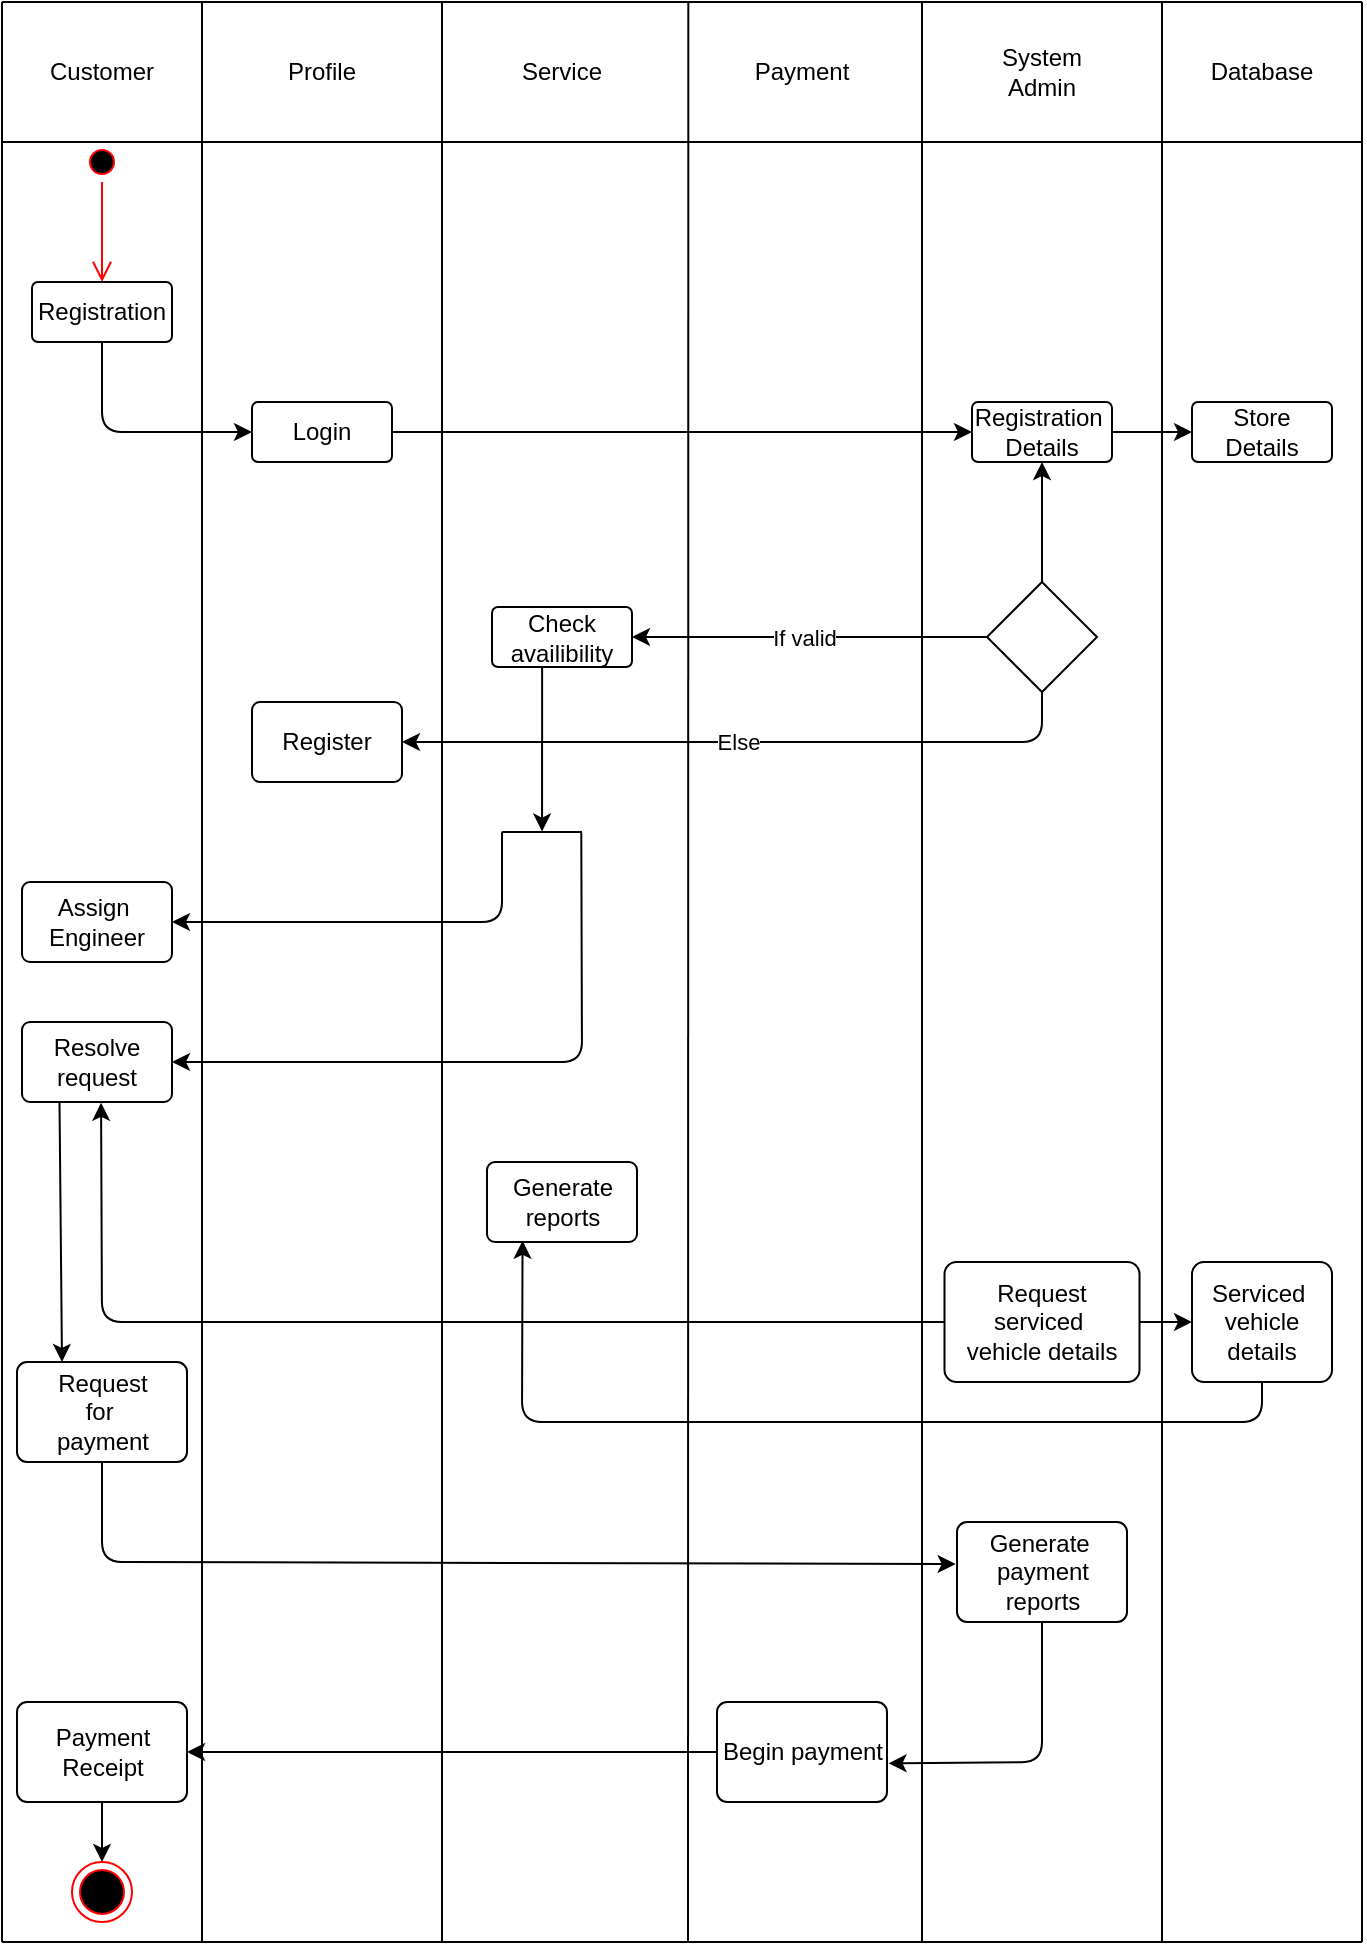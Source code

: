 <mxfile version="20.3.0" type="device"><diagram id="qzdjDrQNMOngVgFLOw7z" name="Page-1"><mxGraphModel dx="1421" dy="857" grid="1" gridSize="10" guides="1" tooltips="1" connect="1" arrows="1" fold="1" page="1" pageScale="1" pageWidth="827" pageHeight="1169" math="0" shadow="0"><root><mxCell id="0"/><mxCell id="1" parent="0"/><mxCell id="sHjw-fx6eO-oufY4b04n-51" value="" style="endArrow=classic;html=1;rounded=1;exitX=0;exitY=0.5;exitDx=0;exitDy=0;entryX=0.527;entryY=1.01;entryDx=0;entryDy=0;entryPerimeter=0;" edge="1" parent="1" source="sHjw-fx6eO-oufY4b04n-50" target="sHjw-fx6eO-oufY4b04n-45"><mxGeometry width="50" height="50" relative="1" as="geometry"><mxPoint x="400" y="490" as="sourcePoint"/><mxPoint x="110" y="600" as="targetPoint"/><Array as="points"><mxPoint x="120" y="710"/></Array></mxGeometry></mxCell><mxCell id="sHjw-fx6eO-oufY4b04n-1" value="Customer" style="text;html=1;strokeColor=none;fillColor=none;align=center;verticalAlign=middle;whiteSpace=wrap;rounded=0;" vertex="1" parent="1"><mxGeometry x="90" y="70" width="60" height="30" as="geometry"/></mxCell><mxCell id="sHjw-fx6eO-oufY4b04n-2" value="Profile" style="text;html=1;strokeColor=none;fillColor=none;align=center;verticalAlign=middle;whiteSpace=wrap;rounded=0;" vertex="1" parent="1"><mxGeometry x="200" y="70" width="60" height="30" as="geometry"/></mxCell><mxCell id="sHjw-fx6eO-oufY4b04n-3" value="Service" style="text;html=1;strokeColor=none;fillColor=none;align=center;verticalAlign=middle;whiteSpace=wrap;rounded=0;" vertex="1" parent="1"><mxGeometry x="320" y="70" width="60" height="30" as="geometry"/></mxCell><mxCell id="sHjw-fx6eO-oufY4b04n-4" value="Payment" style="text;html=1;strokeColor=none;fillColor=none;align=center;verticalAlign=middle;whiteSpace=wrap;rounded=0;" vertex="1" parent="1"><mxGeometry x="440" y="70" width="60" height="30" as="geometry"/></mxCell><mxCell id="sHjw-fx6eO-oufY4b04n-5" value="System Admin" style="text;html=1;strokeColor=none;fillColor=none;align=center;verticalAlign=middle;whiteSpace=wrap;rounded=0;" vertex="1" parent="1"><mxGeometry x="560" y="70" width="60" height="30" as="geometry"/></mxCell><mxCell id="sHjw-fx6eO-oufY4b04n-6" value="Database" style="text;html=1;strokeColor=none;fillColor=none;align=center;verticalAlign=middle;whiteSpace=wrap;rounded=0;" vertex="1" parent="1"><mxGeometry x="670" y="70" width="60" height="30" as="geometry"/></mxCell><mxCell id="sHjw-fx6eO-oufY4b04n-7" value="" style="endArrow=none;html=1;rounded=0;" edge="1" parent="1"><mxGeometry width="50" height="50" relative="1" as="geometry"><mxPoint x="70" y="50" as="sourcePoint"/><mxPoint x="750" y="50" as="targetPoint"/></mxGeometry></mxCell><mxCell id="sHjw-fx6eO-oufY4b04n-8" value="" style="endArrow=none;html=1;rounded=0;" edge="1" parent="1"><mxGeometry width="50" height="50" relative="1" as="geometry"><mxPoint x="70" y="120" as="sourcePoint"/><mxPoint x="750" y="120" as="targetPoint"/></mxGeometry></mxCell><mxCell id="sHjw-fx6eO-oufY4b04n-9" value="" style="endArrow=none;html=1;rounded=0;" edge="1" parent="1"><mxGeometry width="50" height="50" relative="1" as="geometry"><mxPoint x="750" y="1020" as="sourcePoint"/><mxPoint x="750" y="50" as="targetPoint"/></mxGeometry></mxCell><mxCell id="sHjw-fx6eO-oufY4b04n-10" value="" style="endArrow=none;html=1;rounded=0;" edge="1" parent="1"><mxGeometry width="50" height="50" relative="1" as="geometry"><mxPoint x="650" y="1020" as="sourcePoint"/><mxPoint x="650" y="50" as="targetPoint"/></mxGeometry></mxCell><mxCell id="sHjw-fx6eO-oufY4b04n-11" value="" style="endArrow=none;html=1;rounded=0;" edge="1" parent="1"><mxGeometry width="50" height="50" relative="1" as="geometry"><mxPoint x="530" y="1020" as="sourcePoint"/><mxPoint x="530" y="50" as="targetPoint"/></mxGeometry></mxCell><mxCell id="sHjw-fx6eO-oufY4b04n-12" value="" style="endArrow=none;html=1;rounded=0;" edge="1" parent="1"><mxGeometry width="50" height="50" relative="1" as="geometry"><mxPoint x="413" y="1020" as="sourcePoint"/><mxPoint x="413.17" y="50" as="targetPoint"/></mxGeometry></mxCell><mxCell id="sHjw-fx6eO-oufY4b04n-13" value="" style="endArrow=none;html=1;rounded=0;" edge="1" parent="1"><mxGeometry width="50" height="50" relative="1" as="geometry"><mxPoint x="290" y="1020" as="sourcePoint"/><mxPoint x="290.0" y="50" as="targetPoint"/></mxGeometry></mxCell><mxCell id="sHjw-fx6eO-oufY4b04n-14" value="" style="endArrow=none;html=1;rounded=0;" edge="1" parent="1"><mxGeometry width="50" height="50" relative="1" as="geometry"><mxPoint x="170" y="1020" as="sourcePoint"/><mxPoint x="170.0" y="50" as="targetPoint"/></mxGeometry></mxCell><mxCell id="sHjw-fx6eO-oufY4b04n-15" value="" style="endArrow=none;html=1;rounded=0;" edge="1" parent="1"><mxGeometry width="50" height="50" relative="1" as="geometry"><mxPoint x="70" y="1020" as="sourcePoint"/><mxPoint x="70" y="50" as="targetPoint"/></mxGeometry></mxCell><mxCell id="sHjw-fx6eO-oufY4b04n-18" value="" style="ellipse;html=1;shape=startState;fillColor=#000000;strokeColor=#ff0000;" vertex="1" parent="1"><mxGeometry x="110" y="120" width="20" height="20" as="geometry"/></mxCell><mxCell id="sHjw-fx6eO-oufY4b04n-19" value="" style="edgeStyle=orthogonalEdgeStyle;html=1;verticalAlign=bottom;endArrow=open;endSize=8;strokeColor=#ff0000;rounded=0;exitX=0.5;exitY=1;exitDx=0;exitDy=0;" edge="1" source="sHjw-fx6eO-oufY4b04n-18" parent="1"><mxGeometry relative="1" as="geometry"><mxPoint x="120" y="190" as="targetPoint"/><Array as="points"><mxPoint x="120" y="190"/><mxPoint x="120" y="190"/></Array></mxGeometry></mxCell><mxCell id="sHjw-fx6eO-oufY4b04n-20" value="Registration" style="rounded=1;arcSize=10;whiteSpace=wrap;html=1;align=center;" vertex="1" parent="1"><mxGeometry x="85" y="190" width="70" height="30" as="geometry"/></mxCell><mxCell id="sHjw-fx6eO-oufY4b04n-21" value="Login" style="rounded=1;arcSize=10;whiteSpace=wrap;html=1;align=center;" vertex="1" parent="1"><mxGeometry x="195" y="250" width="70" height="30" as="geometry"/></mxCell><mxCell id="sHjw-fx6eO-oufY4b04n-22" value="Registration&amp;nbsp;&lt;br&gt;Details" style="rounded=1;arcSize=10;whiteSpace=wrap;html=1;align=center;" vertex="1" parent="1"><mxGeometry x="555" y="250" width="70" height="30" as="geometry"/></mxCell><mxCell id="sHjw-fx6eO-oufY4b04n-23" value="" style="endArrow=classic;html=1;rounded=1;exitX=0.5;exitY=1;exitDx=0;exitDy=0;entryX=0;entryY=0.5;entryDx=0;entryDy=0;" edge="1" parent="1" source="sHjw-fx6eO-oufY4b04n-20" target="sHjw-fx6eO-oufY4b04n-21"><mxGeometry width="50" height="50" relative="1" as="geometry"><mxPoint x="360" y="290" as="sourcePoint"/><mxPoint x="410" y="240" as="targetPoint"/><Array as="points"><mxPoint x="120" y="265"/></Array></mxGeometry></mxCell><mxCell id="sHjw-fx6eO-oufY4b04n-24" value="" style="endArrow=classic;html=1;rounded=1;exitX=1;exitY=0.5;exitDx=0;exitDy=0;entryX=0;entryY=0.5;entryDx=0;entryDy=0;" edge="1" parent="1" source="sHjw-fx6eO-oufY4b04n-21" target="sHjw-fx6eO-oufY4b04n-22"><mxGeometry width="50" height="50" relative="1" as="geometry"><mxPoint x="360" y="280" as="sourcePoint"/><mxPoint x="410" y="230" as="targetPoint"/></mxGeometry></mxCell><mxCell id="sHjw-fx6eO-oufY4b04n-25" value="Store Details" style="rounded=1;arcSize=10;whiteSpace=wrap;html=1;align=center;" vertex="1" parent="1"><mxGeometry x="665" y="250" width="70" height="30" as="geometry"/></mxCell><mxCell id="sHjw-fx6eO-oufY4b04n-26" value="" style="endArrow=classic;html=1;rounded=1;entryX=0;entryY=0.5;entryDx=0;entryDy=0;exitX=1;exitY=0.5;exitDx=0;exitDy=0;" edge="1" parent="1" source="sHjw-fx6eO-oufY4b04n-22" target="sHjw-fx6eO-oufY4b04n-25"><mxGeometry width="50" height="50" relative="1" as="geometry"><mxPoint x="620" y="265" as="sourcePoint"/><mxPoint x="410" y="230" as="targetPoint"/></mxGeometry></mxCell><mxCell id="sHjw-fx6eO-oufY4b04n-28" value="Check availibility" style="rounded=1;arcSize=10;whiteSpace=wrap;html=1;align=center;" vertex="1" parent="1"><mxGeometry x="315" y="352.5" width="70" height="30" as="geometry"/></mxCell><mxCell id="sHjw-fx6eO-oufY4b04n-29" value="" style="rhombus;whiteSpace=wrap;html=1;" vertex="1" parent="1"><mxGeometry x="562.5" y="340" width="55" height="55" as="geometry"/></mxCell><mxCell id="sHjw-fx6eO-oufY4b04n-32" value="" style="endArrow=classic;html=1;rounded=1;entryX=0.5;entryY=1;entryDx=0;entryDy=0;exitX=0.5;exitY=0;exitDx=0;exitDy=0;" edge="1" parent="1" source="sHjw-fx6eO-oufY4b04n-29" target="sHjw-fx6eO-oufY4b04n-22"><mxGeometry width="50" height="50" relative="1" as="geometry"><mxPoint x="590.24" y="314.056" as="sourcePoint"/><mxPoint x="480" y="250" as="targetPoint"/></mxGeometry></mxCell><mxCell id="sHjw-fx6eO-oufY4b04n-33" value="" style="endArrow=classic;html=1;rounded=1;exitX=0;exitY=0.5;exitDx=0;exitDy=0;entryX=1;entryY=0.5;entryDx=0;entryDy=0;" edge="1" parent="1" source="sHjw-fx6eO-oufY4b04n-29" target="sHjw-fx6eO-oufY4b04n-28"><mxGeometry width="50" height="50" relative="1" as="geometry"><mxPoint x="480" y="320" as="sourcePoint"/><mxPoint x="530" y="270" as="targetPoint"/></mxGeometry></mxCell><mxCell id="sHjw-fx6eO-oufY4b04n-35" value="If valid" style="edgeLabel;html=1;align=center;verticalAlign=middle;resizable=0;points=[];" vertex="1" connectable="0" parent="sHjw-fx6eO-oufY4b04n-33"><mxGeometry x="-0.12" y="1" relative="1" as="geometry"><mxPoint x="-14" y="-1" as="offset"/></mxGeometry></mxCell><mxCell id="sHjw-fx6eO-oufY4b04n-36" value="" style="endArrow=classic;html=1;rounded=1;exitX=0.5;exitY=1;exitDx=0;exitDy=0;" edge="1" parent="1" source="sHjw-fx6eO-oufY4b04n-29"><mxGeometry width="50" height="50" relative="1" as="geometry"><mxPoint x="480" y="400" as="sourcePoint"/><mxPoint x="270" y="420" as="targetPoint"/><Array as="points"><mxPoint x="590" y="420"/></Array></mxGeometry></mxCell><mxCell id="sHjw-fx6eO-oufY4b04n-38" value="Else" style="edgeLabel;html=1;align=center;verticalAlign=middle;resizable=0;points=[];" vertex="1" connectable="0" parent="sHjw-fx6eO-oufY4b04n-36"><mxGeometry x="0.027" relative="1" as="geometry"><mxPoint as="offset"/></mxGeometry></mxCell><mxCell id="sHjw-fx6eO-oufY4b04n-37" value="Register" style="rounded=1;arcSize=10;whiteSpace=wrap;html=1;align=center;" vertex="1" parent="1"><mxGeometry x="195" y="400" width="75" height="40" as="geometry"/></mxCell><mxCell id="sHjw-fx6eO-oufY4b04n-41" value="Assign&amp;nbsp;&lt;br&gt;Engineer" style="rounded=1;arcSize=10;whiteSpace=wrap;html=1;align=center;" vertex="1" parent="1"><mxGeometry x="80" y="490" width="75" height="40" as="geometry"/></mxCell><mxCell id="sHjw-fx6eO-oufY4b04n-42" value="" style="line;strokeWidth=1;rotatable=0;dashed=0;labelPosition=right;align=left;verticalAlign=middle;spacingTop=0;spacingLeft=6;points=[];portConstraint=eastwest;" vertex="1" parent="1"><mxGeometry x="320" y="460" width="40" height="10" as="geometry"/></mxCell><mxCell id="sHjw-fx6eO-oufY4b04n-43" value="" style="endArrow=classic;html=1;rounded=1;exitX=0.358;exitY=1.01;exitDx=0;exitDy=0;entryX=0.501;entryY=0.476;entryDx=0;entryDy=0;entryPerimeter=0;exitPerimeter=0;" edge="1" parent="1" source="sHjw-fx6eO-oufY4b04n-28" target="sHjw-fx6eO-oufY4b04n-42"><mxGeometry width="50" height="50" relative="1" as="geometry"><mxPoint x="340" y="500" as="sourcePoint"/><mxPoint x="390" y="450" as="targetPoint"/></mxGeometry></mxCell><mxCell id="sHjw-fx6eO-oufY4b04n-44" value="" style="endArrow=classic;html=1;rounded=1;exitX=0;exitY=0.486;exitDx=0;exitDy=0;exitPerimeter=0;entryX=1;entryY=0.5;entryDx=0;entryDy=0;" edge="1" parent="1" source="sHjw-fx6eO-oufY4b04n-42" target="sHjw-fx6eO-oufY4b04n-41"><mxGeometry width="50" height="50" relative="1" as="geometry"><mxPoint x="340" y="500" as="sourcePoint"/><mxPoint x="390" y="540" as="targetPoint"/><Array as="points"><mxPoint x="320" y="510"/></Array></mxGeometry></mxCell><mxCell id="sHjw-fx6eO-oufY4b04n-45" value="Resolve request" style="rounded=1;arcSize=10;whiteSpace=wrap;html=1;align=center;" vertex="1" parent="1"><mxGeometry x="80" y="560" width="75" height="40" as="geometry"/></mxCell><mxCell id="sHjw-fx6eO-oufY4b04n-46" value="" style="endArrow=classic;html=1;rounded=1;exitX=0.991;exitY=0.521;exitDx=0;exitDy=0;exitPerimeter=0;entryX=1;entryY=0.5;entryDx=0;entryDy=0;" edge="1" parent="1" source="sHjw-fx6eO-oufY4b04n-42" target="sHjw-fx6eO-oufY4b04n-45"><mxGeometry width="50" height="50" relative="1" as="geometry"><mxPoint x="340" y="570" as="sourcePoint"/><mxPoint x="390" y="520" as="targetPoint"/><Array as="points"><mxPoint x="360" y="580"/></Array></mxGeometry></mxCell><mxCell id="sHjw-fx6eO-oufY4b04n-47" value="Generate reports" style="rounded=1;arcSize=10;whiteSpace=wrap;html=1;align=center;" vertex="1" parent="1"><mxGeometry x="312.5" y="630" width="75" height="40" as="geometry"/></mxCell><mxCell id="sHjw-fx6eO-oufY4b04n-50" value="Request serviced&amp;nbsp;&lt;br&gt;vehicle details&lt;br&gt;" style="rounded=1;arcSize=10;whiteSpace=wrap;html=1;align=center;" vertex="1" parent="1"><mxGeometry x="541.25" y="680" width="97.5" height="60" as="geometry"/></mxCell><mxCell id="sHjw-fx6eO-oufY4b04n-53" value="Serviced&amp;nbsp;&lt;br&gt;vehicle details" style="rounded=1;arcSize=10;whiteSpace=wrap;html=1;align=center;" vertex="1" parent="1"><mxGeometry x="665" y="680" width="70" height="60" as="geometry"/></mxCell><mxCell id="sHjw-fx6eO-oufY4b04n-54" value="" style="endArrow=classic;html=1;rounded=1;exitX=1;exitY=0.5;exitDx=0;exitDy=0;entryX=0;entryY=0.5;entryDx=0;entryDy=0;" edge="1" parent="1" source="sHjw-fx6eO-oufY4b04n-50" target="sHjw-fx6eO-oufY4b04n-53"><mxGeometry width="50" height="50" relative="1" as="geometry"><mxPoint x="370" y="510" as="sourcePoint"/><mxPoint x="660" y="700" as="targetPoint"/></mxGeometry></mxCell><mxCell id="sHjw-fx6eO-oufY4b04n-55" value="" style="endArrow=classic;html=1;rounded=1;exitX=0.5;exitY=1;exitDx=0;exitDy=0;entryX=0.237;entryY=0.985;entryDx=0;entryDy=0;entryPerimeter=0;" edge="1" parent="1" source="sHjw-fx6eO-oufY4b04n-53" target="sHjw-fx6eO-oufY4b04n-47"><mxGeometry width="50" height="50" relative="1" as="geometry"><mxPoint x="470" y="650" as="sourcePoint"/><mxPoint x="710" y="780" as="targetPoint"/><Array as="points"><mxPoint x="700" y="760"/><mxPoint x="330" y="760"/></Array></mxGeometry></mxCell><mxCell id="sHjw-fx6eO-oufY4b04n-56" value="Request&lt;br&gt;for&amp;nbsp;&lt;br&gt;payment" style="rounded=1;arcSize=10;whiteSpace=wrap;html=1;align=center;" vertex="1" parent="1"><mxGeometry x="77.5" y="730" width="85" height="50" as="geometry"/></mxCell><mxCell id="sHjw-fx6eO-oufY4b04n-57" value="" style="endArrow=classic;html=1;rounded=1;exitX=0.25;exitY=1;exitDx=0;exitDy=0;" edge="1" parent="1" source="sHjw-fx6eO-oufY4b04n-45"><mxGeometry width="50" height="50" relative="1" as="geometry"><mxPoint x="410" y="630" as="sourcePoint"/><mxPoint x="100" y="730" as="targetPoint"/></mxGeometry></mxCell><mxCell id="sHjw-fx6eO-oufY4b04n-58" value="Generate&amp;nbsp;&lt;br&gt;payment&lt;br&gt;reports" style="rounded=1;arcSize=10;whiteSpace=wrap;html=1;align=center;" vertex="1" parent="1"><mxGeometry x="547.5" y="810" width="85" height="50" as="geometry"/></mxCell><mxCell id="sHjw-fx6eO-oufY4b04n-59" value="" style="endArrow=classic;html=1;rounded=1;entryX=-0.008;entryY=0.42;entryDx=0;entryDy=0;exitX=0.5;exitY=1;exitDx=0;exitDy=0;entryPerimeter=0;" edge="1" parent="1" source="sHjw-fx6eO-oufY4b04n-56" target="sHjw-fx6eO-oufY4b04n-58"><mxGeometry width="50" height="50" relative="1" as="geometry"><mxPoint x="120" y="810" as="sourcePoint"/><mxPoint x="460" y="570" as="targetPoint"/><Array as="points"><mxPoint x="120" y="830"/></Array></mxGeometry></mxCell><mxCell id="sHjw-fx6eO-oufY4b04n-60" value="Begin payment" style="rounded=1;arcSize=10;whiteSpace=wrap;html=1;align=center;" vertex="1" parent="1"><mxGeometry x="427.5" y="900" width="85" height="50" as="geometry"/></mxCell><mxCell id="sHjw-fx6eO-oufY4b04n-61" value="" style="endArrow=classic;html=1;rounded=1;exitX=0.5;exitY=1;exitDx=0;exitDy=0;entryX=1.009;entryY=0.613;entryDx=0;entryDy=0;entryPerimeter=0;" edge="1" parent="1" source="sHjw-fx6eO-oufY4b04n-58" target="sHjw-fx6eO-oufY4b04n-60"><mxGeometry width="50" height="50" relative="1" as="geometry"><mxPoint x="300" y="670" as="sourcePoint"/><mxPoint x="350" y="620" as="targetPoint"/><Array as="points"><mxPoint x="590" y="930"/></Array></mxGeometry></mxCell><mxCell id="sHjw-fx6eO-oufY4b04n-62" value="Payment&lt;br&gt;Receipt" style="rounded=1;arcSize=10;whiteSpace=wrap;html=1;align=center;" vertex="1" parent="1"><mxGeometry x="77.5" y="900" width="85" height="50" as="geometry"/></mxCell><mxCell id="sHjw-fx6eO-oufY4b04n-63" value="" style="endArrow=classic;html=1;rounded=1;exitX=0;exitY=0.5;exitDx=0;exitDy=0;entryX=1;entryY=0.5;entryDx=0;entryDy=0;" edge="1" parent="1" source="sHjw-fx6eO-oufY4b04n-60" target="sHjw-fx6eO-oufY4b04n-62"><mxGeometry width="50" height="50" relative="1" as="geometry"><mxPoint x="230" y="880" as="sourcePoint"/><mxPoint x="280" y="830" as="targetPoint"/></mxGeometry></mxCell><mxCell id="sHjw-fx6eO-oufY4b04n-64" value="" style="ellipse;html=1;shape=endState;fillColor=#000000;strokeColor=#ff0000;" vertex="1" parent="1"><mxGeometry x="105" y="980" width="30" height="30" as="geometry"/></mxCell><mxCell id="sHjw-fx6eO-oufY4b04n-65" value="" style="endArrow=classic;html=1;rounded=1;entryX=0.5;entryY=0;entryDx=0;entryDy=0;exitX=0.5;exitY=1;exitDx=0;exitDy=0;" edge="1" parent="1" source="sHjw-fx6eO-oufY4b04n-62" target="sHjw-fx6eO-oufY4b04n-64"><mxGeometry width="50" height="50" relative="1" as="geometry"><mxPoint x="390" y="730" as="sourcePoint"/><mxPoint x="440" y="680" as="targetPoint"/></mxGeometry></mxCell><mxCell id="sHjw-fx6eO-oufY4b04n-66" value="" style="endArrow=none;html=1;rounded=0;" edge="1" parent="1"><mxGeometry width="50" height="50" relative="1" as="geometry"><mxPoint x="70" y="1020" as="sourcePoint"/><mxPoint x="750.0" y="1020" as="targetPoint"/></mxGeometry></mxCell></root></mxGraphModel></diagram></mxfile>